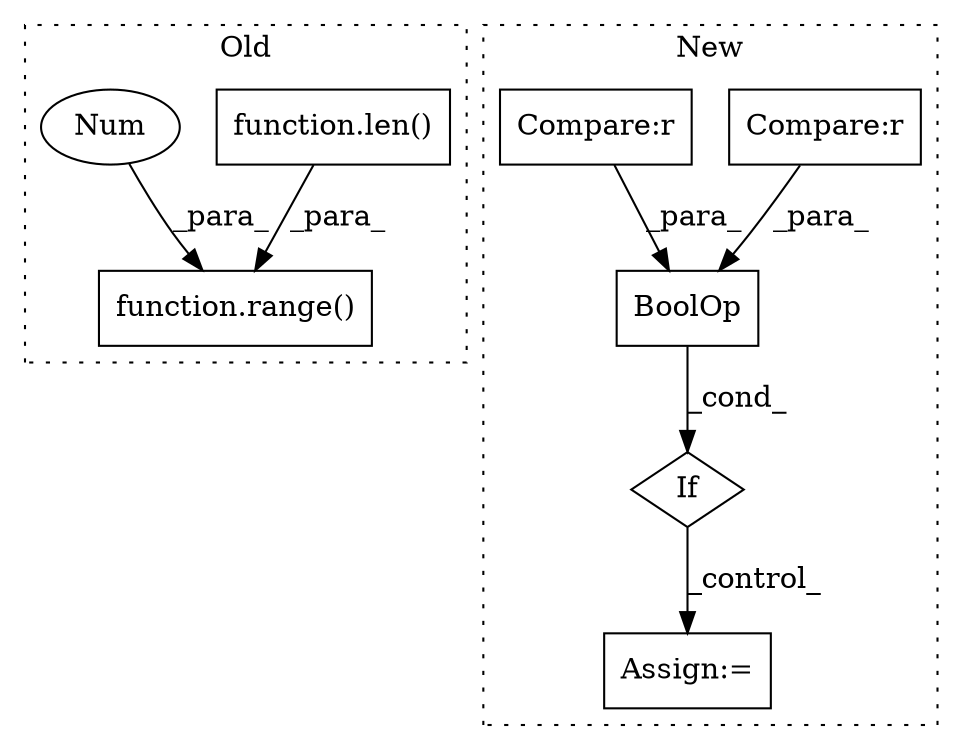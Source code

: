 digraph G {
subgraph cluster0 {
1 [label="function.range()" a="75" s="811,843" l="6,1" shape="box"];
7 [label="function.len()" a="75" s="820,842" l="4,1" shape="box"];
8 [label="Num" a="76" s="817" l="1" shape="ellipse"];
label = "Old";
style="dotted";
}
subgraph cluster1 {
2 [label="BoolOp" a="72" s="1213" l="51" shape="box"];
3 [label="Compare:r" a="40" s="1213" l="24" shape="box"];
4 [label="If" a="96" s="1210" l="3" shape="diamond"];
5 [label="Compare:r" a="40" s="1242" l="22" shape="box"];
6 [label="Assign:=" a="68" s="1360" l="3" shape="box"];
label = "New";
style="dotted";
}
2 -> 4 [label="_cond_"];
3 -> 2 [label="_para_"];
4 -> 6 [label="_control_"];
5 -> 2 [label="_para_"];
7 -> 1 [label="_para_"];
8 -> 1 [label="_para_"];
}